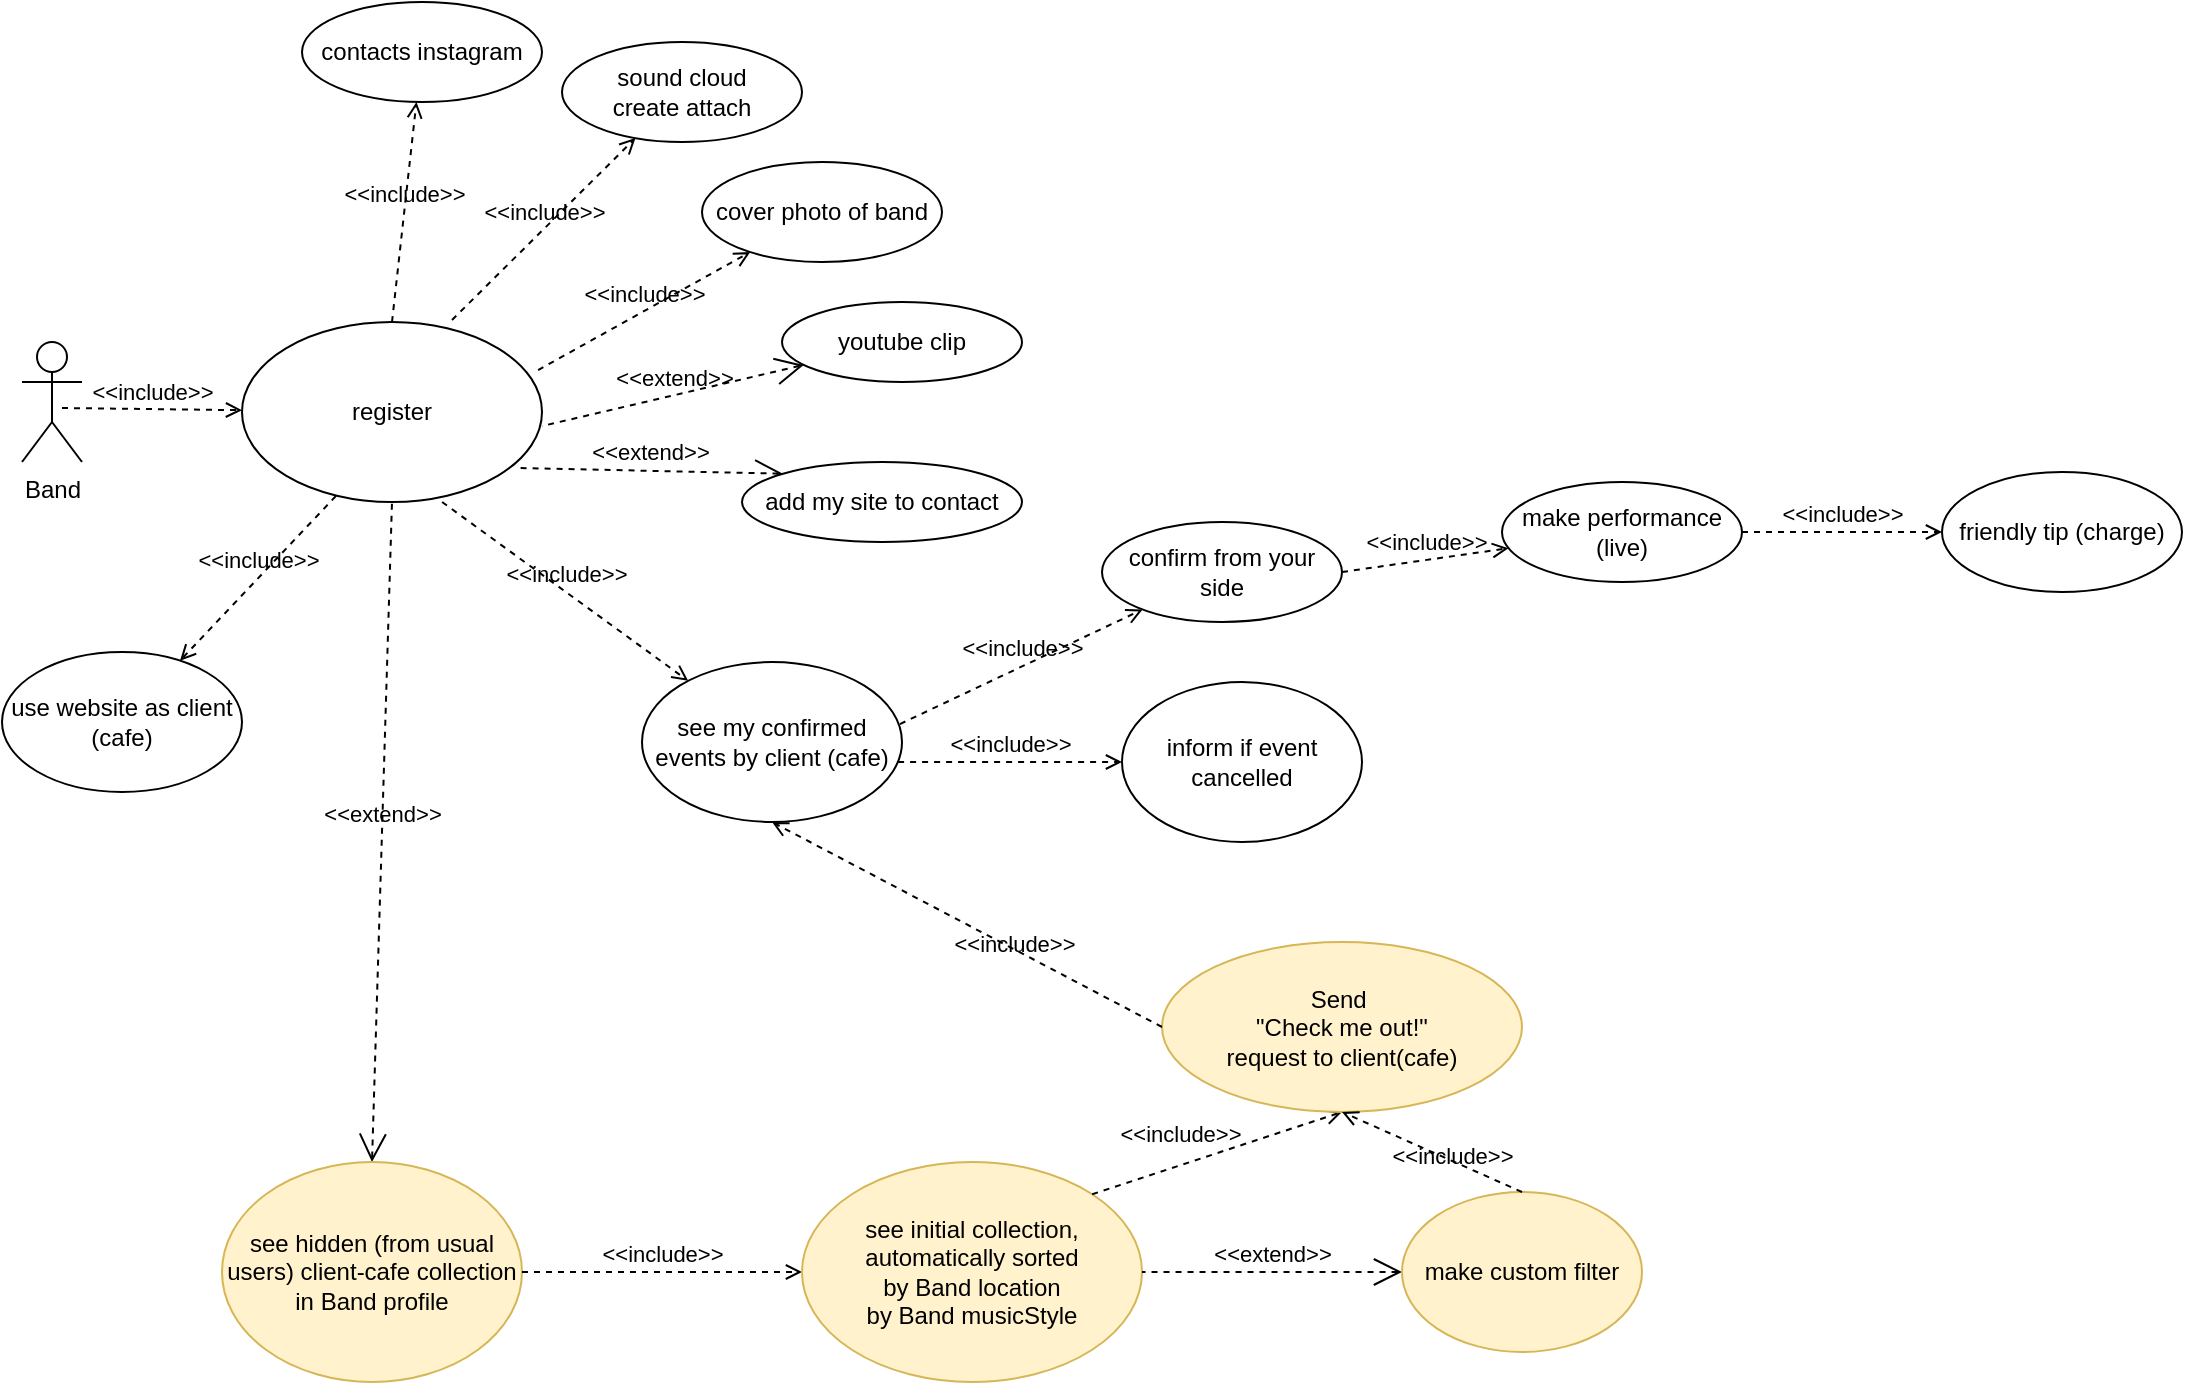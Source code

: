 <mxfile version="13.6.2" type="github">
  <diagram id="fqSOZ36k-DIlkdXyCzjL" name="Page-1">
    <mxGraphModel dx="1422" dy="762" grid="1" gridSize="10" guides="1" tooltips="1" connect="1" arrows="1" fold="1" page="1" pageScale="1" pageWidth="827" pageHeight="1169" math="0" shadow="0">
      <root>
        <mxCell id="0" />
        <mxCell id="1" parent="0" />
        <mxCell id="g6ee9xb9qPj-vaVIbg3L-1" value="Band" style="shape=umlActor;verticalLabelPosition=bottom;verticalAlign=top;html=1;outlineConnect=0;" parent="1" vertex="1">
          <mxGeometry x="60" y="280" width="30" height="60" as="geometry" />
        </mxCell>
        <mxCell id="g6ee9xb9qPj-vaVIbg3L-2" value="&amp;lt;&amp;lt;include&amp;gt;&amp;gt;" style="edgeStyle=none;html=1;endArrow=open;verticalAlign=bottom;dashed=1;labelBackgroundColor=none;" parent="1" target="g6ee9xb9qPj-vaVIbg3L-3" edge="1">
          <mxGeometry width="160" relative="1" as="geometry">
            <mxPoint x="80" y="313" as="sourcePoint" />
            <mxPoint x="120" y="310" as="targetPoint" />
          </mxGeometry>
        </mxCell>
        <mxCell id="g6ee9xb9qPj-vaVIbg3L-3" value="register" style="ellipse;whiteSpace=wrap;html=1;" parent="1" vertex="1">
          <mxGeometry x="170" y="270" width="150" height="90" as="geometry" />
        </mxCell>
        <mxCell id="g6ee9xb9qPj-vaVIbg3L-4" value="&amp;lt;&amp;lt;include&amp;gt;&amp;gt;" style="edgeStyle=none;html=1;endArrow=open;verticalAlign=bottom;dashed=1;labelBackgroundColor=none;exitX=0.5;exitY=0;exitDx=0;exitDy=0;" parent="1" source="g6ee9xb9qPj-vaVIbg3L-3" target="g6ee9xb9qPj-vaVIbg3L-5" edge="1">
          <mxGeometry width="160" relative="1" as="geometry">
            <mxPoint x="330" y="370" as="sourcePoint" />
            <mxPoint x="250" y="220" as="targetPoint" />
          </mxGeometry>
        </mxCell>
        <mxCell id="g6ee9xb9qPj-vaVIbg3L-5" value="contacts instagram" style="ellipse;whiteSpace=wrap;html=1;" parent="1" vertex="1">
          <mxGeometry x="200" y="110" width="120" height="50" as="geometry" />
        </mxCell>
        <mxCell id="g6ee9xb9qPj-vaVIbg3L-6" value="&amp;lt;&amp;lt;include&amp;gt;&amp;gt;" style="edgeStyle=none;html=1;endArrow=open;verticalAlign=bottom;dashed=1;labelBackgroundColor=none;exitX=0.7;exitY=-0.011;exitDx=0;exitDy=0;exitPerimeter=0;" parent="1" source="g6ee9xb9qPj-vaVIbg3L-3" target="g6ee9xb9qPj-vaVIbg3L-7" edge="1">
          <mxGeometry width="160" relative="1" as="geometry">
            <mxPoint x="330" y="370" as="sourcePoint" />
            <mxPoint x="380" y="270" as="targetPoint" />
          </mxGeometry>
        </mxCell>
        <mxCell id="g6ee9xb9qPj-vaVIbg3L-7" value="sound cloud &lt;br&gt;create attach" style="ellipse;whiteSpace=wrap;html=1;" parent="1" vertex="1">
          <mxGeometry x="330" y="130" width="120" height="50" as="geometry" />
        </mxCell>
        <mxCell id="g6ee9xb9qPj-vaVIbg3L-8" value="&amp;lt;&amp;lt;include&amp;gt;&amp;gt;" style="edgeStyle=none;html=1;endArrow=open;verticalAlign=bottom;dashed=1;labelBackgroundColor=none;exitX=0.987;exitY=0.267;exitDx=0;exitDy=0;exitPerimeter=0;" parent="1" source="g6ee9xb9qPj-vaVIbg3L-3" target="g6ee9xb9qPj-vaVIbg3L-9" edge="1">
          <mxGeometry width="160" relative="1" as="geometry">
            <mxPoint x="330" y="360" as="sourcePoint" />
            <mxPoint x="490" y="360" as="targetPoint" />
          </mxGeometry>
        </mxCell>
        <mxCell id="g6ee9xb9qPj-vaVIbg3L-9" value="cover photo of band" style="ellipse;whiteSpace=wrap;html=1;" parent="1" vertex="1">
          <mxGeometry x="400" y="190" width="120" height="50" as="geometry" />
        </mxCell>
        <mxCell id="g6ee9xb9qPj-vaVIbg3L-10" value="&amp;lt;&amp;lt;extend&amp;gt;&amp;gt;" style="edgeStyle=none;html=1;startArrow=open;endArrow=none;startSize=12;verticalAlign=bottom;dashed=1;labelBackgroundColor=none;entryX=1;entryY=0.578;entryDx=0;entryDy=0;entryPerimeter=0;" parent="1" source="g6ee9xb9qPj-vaVIbg3L-11" target="g6ee9xb9qPj-vaVIbg3L-3" edge="1">
          <mxGeometry width="160" relative="1" as="geometry">
            <mxPoint x="340" y="380" as="sourcePoint" />
            <mxPoint x="490" y="360" as="targetPoint" />
          </mxGeometry>
        </mxCell>
        <mxCell id="g6ee9xb9qPj-vaVIbg3L-11" value="youtube clip" style="ellipse;whiteSpace=wrap;html=1;" parent="1" vertex="1">
          <mxGeometry x="440" y="260" width="120" height="40" as="geometry" />
        </mxCell>
        <mxCell id="g6ee9xb9qPj-vaVIbg3L-12" value="&amp;lt;&amp;lt;extend&amp;gt;&amp;gt;" style="edgeStyle=none;html=1;startArrow=open;endArrow=none;startSize=12;verticalAlign=bottom;dashed=1;labelBackgroundColor=none;entryX=0.92;entryY=0.811;entryDx=0;entryDy=0;entryPerimeter=0;exitX=0;exitY=0;exitDx=0;exitDy=0;" parent="1" source="g6ee9xb9qPj-vaVIbg3L-13" target="g6ee9xb9qPj-vaVIbg3L-3" edge="1">
          <mxGeometry width="160" relative="1" as="geometry">
            <mxPoint x="320" y="420" as="sourcePoint" />
            <mxPoint x="490" y="360" as="targetPoint" />
          </mxGeometry>
        </mxCell>
        <mxCell id="g6ee9xb9qPj-vaVIbg3L-13" value="add my site to contact" style="ellipse;whiteSpace=wrap;html=1;" parent="1" vertex="1">
          <mxGeometry x="420" y="340" width="140" height="40" as="geometry" />
        </mxCell>
        <mxCell id="g6ee9xb9qPj-vaVIbg3L-14" value="&amp;lt;&amp;lt;include&amp;gt;&amp;gt;" style="edgeStyle=none;html=1;endArrow=open;verticalAlign=bottom;dashed=1;labelBackgroundColor=none;exitX=0.313;exitY=0.967;exitDx=0;exitDy=0;exitPerimeter=0;" parent="1" source="g6ee9xb9qPj-vaVIbg3L-3" target="g6ee9xb9qPj-vaVIbg3L-15" edge="1">
          <mxGeometry width="160" relative="1" as="geometry">
            <mxPoint x="200" y="500" as="sourcePoint" />
            <mxPoint x="200" y="450" as="targetPoint" />
          </mxGeometry>
        </mxCell>
        <mxCell id="g6ee9xb9qPj-vaVIbg3L-15" value="use website as client (cafe)" style="ellipse;whiteSpace=wrap;html=1;" parent="1" vertex="1">
          <mxGeometry x="50" y="435" width="120" height="70" as="geometry" />
        </mxCell>
        <mxCell id="g6ee9xb9qPj-vaVIbg3L-16" value="&amp;lt;&amp;lt;include&amp;gt;&amp;gt;" style="edgeStyle=none;html=1;endArrow=open;verticalAlign=bottom;dashed=1;labelBackgroundColor=none;exitX=0.667;exitY=1;exitDx=0;exitDy=0;exitPerimeter=0;" parent="1" source="g6ee9xb9qPj-vaVIbg3L-3" target="g6ee9xb9qPj-vaVIbg3L-17" edge="1">
          <mxGeometry width="160" relative="1" as="geometry">
            <mxPoint x="330" y="350" as="sourcePoint" />
            <mxPoint x="470" y="510" as="targetPoint" />
          </mxGeometry>
        </mxCell>
        <mxCell id="g6ee9xb9qPj-vaVIbg3L-17" value="see my confirmed events by client (cafe)" style="ellipse;whiteSpace=wrap;html=1;" parent="1" vertex="1">
          <mxGeometry x="370" y="440" width="130" height="80" as="geometry" />
        </mxCell>
        <mxCell id="g6ee9xb9qPj-vaVIbg3L-18" value="&amp;lt;&amp;lt;include&amp;gt;&amp;gt;" style="edgeStyle=none;html=1;endArrow=open;verticalAlign=bottom;dashed=1;labelBackgroundColor=none;exitX=0.992;exitY=0.388;exitDx=0;exitDy=0;exitPerimeter=0;" parent="1" source="g6ee9xb9qPj-vaVIbg3L-17" target="g6ee9xb9qPj-vaVIbg3L-19" edge="1">
          <mxGeometry width="160" relative="1" as="geometry">
            <mxPoint x="530" y="500" as="sourcePoint" />
            <mxPoint x="580" y="460" as="targetPoint" />
          </mxGeometry>
        </mxCell>
        <mxCell id="g6ee9xb9qPj-vaVIbg3L-19" value="confirm from your side" style="ellipse;whiteSpace=wrap;html=1;" parent="1" vertex="1">
          <mxGeometry x="600" y="370" width="120" height="50" as="geometry" />
        </mxCell>
        <mxCell id="g6ee9xb9qPj-vaVIbg3L-20" value="&amp;lt;&amp;lt;include&amp;gt;&amp;gt;" style="edgeStyle=none;html=1;endArrow=open;verticalAlign=bottom;dashed=1;labelBackgroundColor=none;exitX=1;exitY=0.5;exitDx=0;exitDy=0;" parent="1" target="g6ee9xb9qPj-vaVIbg3L-21" edge="1" source="g6ee9xb9qPj-vaVIbg3L-19">
          <mxGeometry width="160" relative="1" as="geometry">
            <mxPoint x="730" y="410" as="sourcePoint" />
            <mxPoint x="830" y="410" as="targetPoint" />
          </mxGeometry>
        </mxCell>
        <mxCell id="g6ee9xb9qPj-vaVIbg3L-21" value="make performance (live)" style="ellipse;whiteSpace=wrap;html=1;" parent="1" vertex="1">
          <mxGeometry x="800" y="350" width="120" height="50" as="geometry" />
        </mxCell>
        <mxCell id="g6ee9xb9qPj-vaVIbg3L-22" value="&amp;lt;&amp;lt;include&amp;gt;&amp;gt;" style="edgeStyle=none;html=1;endArrow=open;verticalAlign=bottom;dashed=1;labelBackgroundColor=none;" parent="1" source="g6ee9xb9qPj-vaVIbg3L-21" target="g6ee9xb9qPj-vaVIbg3L-23" edge="1">
          <mxGeometry width="160" relative="1" as="geometry">
            <mxPoint x="920" y="410" as="sourcePoint" />
            <mxPoint x="1080" y="410" as="targetPoint" />
          </mxGeometry>
        </mxCell>
        <mxCell id="g6ee9xb9qPj-vaVIbg3L-23" value="friendly tip (charge)" style="ellipse;whiteSpace=wrap;html=1;" parent="1" vertex="1">
          <mxGeometry x="1020" y="345" width="120" height="60" as="geometry" />
        </mxCell>
        <mxCell id="g6ee9xb9qPj-vaVIbg3L-24" value="&amp;lt;&amp;lt;include&amp;gt;&amp;gt;" style="edgeStyle=none;html=1;endArrow=open;verticalAlign=bottom;dashed=1;labelBackgroundColor=none;exitX=0.985;exitY=0.625;exitDx=0;exitDy=0;exitPerimeter=0;" parent="1" source="g6ee9xb9qPj-vaVIbg3L-17" target="g6ee9xb9qPj-vaVIbg3L-25" edge="1">
          <mxGeometry width="160" relative="1" as="geometry">
            <mxPoint x="330" y="330" as="sourcePoint" />
            <mxPoint x="680" y="530" as="targetPoint" />
          </mxGeometry>
        </mxCell>
        <mxCell id="g6ee9xb9qPj-vaVIbg3L-25" value="inform if event cancelled" style="ellipse;whiteSpace=wrap;html=1;" parent="1" vertex="1">
          <mxGeometry x="610" y="450" width="120" height="80" as="geometry" />
        </mxCell>
        <mxCell id="1dY2Ok-_MmGDfs7nc5tz-2" value="&amp;lt;&amp;lt;extend&amp;gt;&amp;gt;" style="edgeStyle=none;html=1;startArrow=open;endArrow=none;startSize=12;verticalAlign=bottom;dashed=1;labelBackgroundColor=none;entryX=0.5;entryY=1;entryDx=0;entryDy=0;exitX=0.5;exitY=0;exitDx=0;exitDy=0;" edge="1" parent="1" source="1dY2Ok-_MmGDfs7nc5tz-3" target="g6ee9xb9qPj-vaVIbg3L-3">
          <mxGeometry width="160" relative="1" as="geometry">
            <mxPoint x="240" y="590" as="sourcePoint" />
            <mxPoint x="340" y="600" as="targetPoint" />
          </mxGeometry>
        </mxCell>
        <mxCell id="1dY2Ok-_MmGDfs7nc5tz-3" value="see hidden (from usual users) client-cafe collection in Band profile" style="ellipse;whiteSpace=wrap;html=1;fillColor=#fff2cc;strokeColor=#d6b656;" vertex="1" parent="1">
          <mxGeometry x="160" y="690" width="150" height="110" as="geometry" />
        </mxCell>
        <mxCell id="1dY2Ok-_MmGDfs7nc5tz-4" value="&amp;lt;&amp;lt;include&amp;gt;&amp;gt;" style="edgeStyle=none;html=1;endArrow=open;verticalAlign=bottom;dashed=1;labelBackgroundColor=none;exitX=1;exitY=0.5;exitDx=0;exitDy=0;entryX=0;entryY=0.5;entryDx=0;entryDy=0;" edge="1" parent="1" source="1dY2Ok-_MmGDfs7nc5tz-3" target="1dY2Ok-_MmGDfs7nc5tz-5">
          <mxGeometry width="160" relative="1" as="geometry">
            <mxPoint x="380" y="670" as="sourcePoint" />
            <mxPoint x="440" y="655" as="targetPoint" />
          </mxGeometry>
        </mxCell>
        <mxCell id="1dY2Ok-_MmGDfs7nc5tz-5" value="see initial collection, automatically sorted&lt;br&gt;by Band location&lt;br&gt;by Band musicStyle" style="ellipse;whiteSpace=wrap;html=1;fillColor=#fff2cc;strokeColor=#d6b656;" vertex="1" parent="1">
          <mxGeometry x="450" y="690" width="170" height="110" as="geometry" />
        </mxCell>
        <mxCell id="1dY2Ok-_MmGDfs7nc5tz-6" value="&amp;lt;&amp;lt;include&amp;gt;&amp;gt;" style="edgeStyle=none;html=1;endArrow=open;verticalAlign=bottom;dashed=1;labelBackgroundColor=none;exitX=1;exitY=0;exitDx=0;exitDy=0;entryX=0.5;entryY=1;entryDx=0;entryDy=0;" edge="1" parent="1" source="1dY2Ok-_MmGDfs7nc5tz-5" target="1dY2Ok-_MmGDfs7nc5tz-10">
          <mxGeometry x="-0.265" y="6" width="160" relative="1" as="geometry">
            <mxPoint x="810" y="440" as="sourcePoint" />
            <mxPoint x="900" y="535" as="targetPoint" />
            <mxPoint as="offset" />
          </mxGeometry>
        </mxCell>
        <mxCell id="1dY2Ok-_MmGDfs7nc5tz-8" value="&amp;lt;&amp;lt;extend&amp;gt;&amp;gt;" style="edgeStyle=none;html=1;startArrow=open;endArrow=none;startSize=12;verticalAlign=bottom;dashed=1;labelBackgroundColor=none;entryX=1;entryY=0.5;entryDx=0;entryDy=0;exitX=0;exitY=0.5;exitDx=0;exitDy=0;" edge="1" parent="1" source="1dY2Ok-_MmGDfs7nc5tz-9" target="1dY2Ok-_MmGDfs7nc5tz-5">
          <mxGeometry width="160" relative="1" as="geometry">
            <mxPoint x="750" y="600" as="sourcePoint" />
            <mxPoint x="750" y="625" as="targetPoint" />
          </mxGeometry>
        </mxCell>
        <mxCell id="1dY2Ok-_MmGDfs7nc5tz-9" value="make custom filter" style="ellipse;whiteSpace=wrap;html=1;fillColor=#fff2cc;strokeColor=#d6b656;" vertex="1" parent="1">
          <mxGeometry x="750" y="705" width="120" height="80" as="geometry" />
        </mxCell>
        <mxCell id="1dY2Ok-_MmGDfs7nc5tz-10" value="Send&amp;nbsp;&lt;br&gt;&quot;Check me out!&quot;&lt;br&gt;request to client(cafe)" style="ellipse;whiteSpace=wrap;html=1;fillColor=#fff2cc;strokeColor=#d6b656;" vertex="1" parent="1">
          <mxGeometry x="630" y="580" width="180" height="85" as="geometry" />
        </mxCell>
        <mxCell id="1dY2Ok-_MmGDfs7nc5tz-11" value="&amp;lt;&amp;lt;include&amp;gt;&amp;gt;" style="edgeStyle=none;html=1;endArrow=open;verticalAlign=bottom;dashed=1;labelBackgroundColor=none;exitX=0.5;exitY=0;exitDx=0;exitDy=0;entryX=0.5;entryY=1;entryDx=0;entryDy=0;" edge="1" parent="1" source="1dY2Ok-_MmGDfs7nc5tz-9" target="1dY2Ok-_MmGDfs7nc5tz-10">
          <mxGeometry x="-0.265" y="6" width="160" relative="1" as="geometry">
            <mxPoint x="605.104" y="716.109" as="sourcePoint" />
            <mxPoint x="697" y="632.5" as="targetPoint" />
            <mxPoint as="offset" />
          </mxGeometry>
        </mxCell>
        <mxCell id="1dY2Ok-_MmGDfs7nc5tz-12" value="&amp;lt;&amp;lt;include&amp;gt;&amp;gt;" style="edgeStyle=none;html=1;endArrow=open;verticalAlign=bottom;dashed=1;labelBackgroundColor=none;exitX=0;exitY=0.5;exitDx=0;exitDy=0;entryX=0.5;entryY=1;entryDx=0;entryDy=0;" edge="1" parent="1" source="1dY2Ok-_MmGDfs7nc5tz-10" target="g6ee9xb9qPj-vaVIbg3L-17">
          <mxGeometry x="-0.265" y="6" width="160" relative="1" as="geometry">
            <mxPoint x="325.104" y="641.109" as="sourcePoint" />
            <mxPoint x="450" y="600" as="targetPoint" />
            <mxPoint as="offset" />
          </mxGeometry>
        </mxCell>
      </root>
    </mxGraphModel>
  </diagram>
</mxfile>

